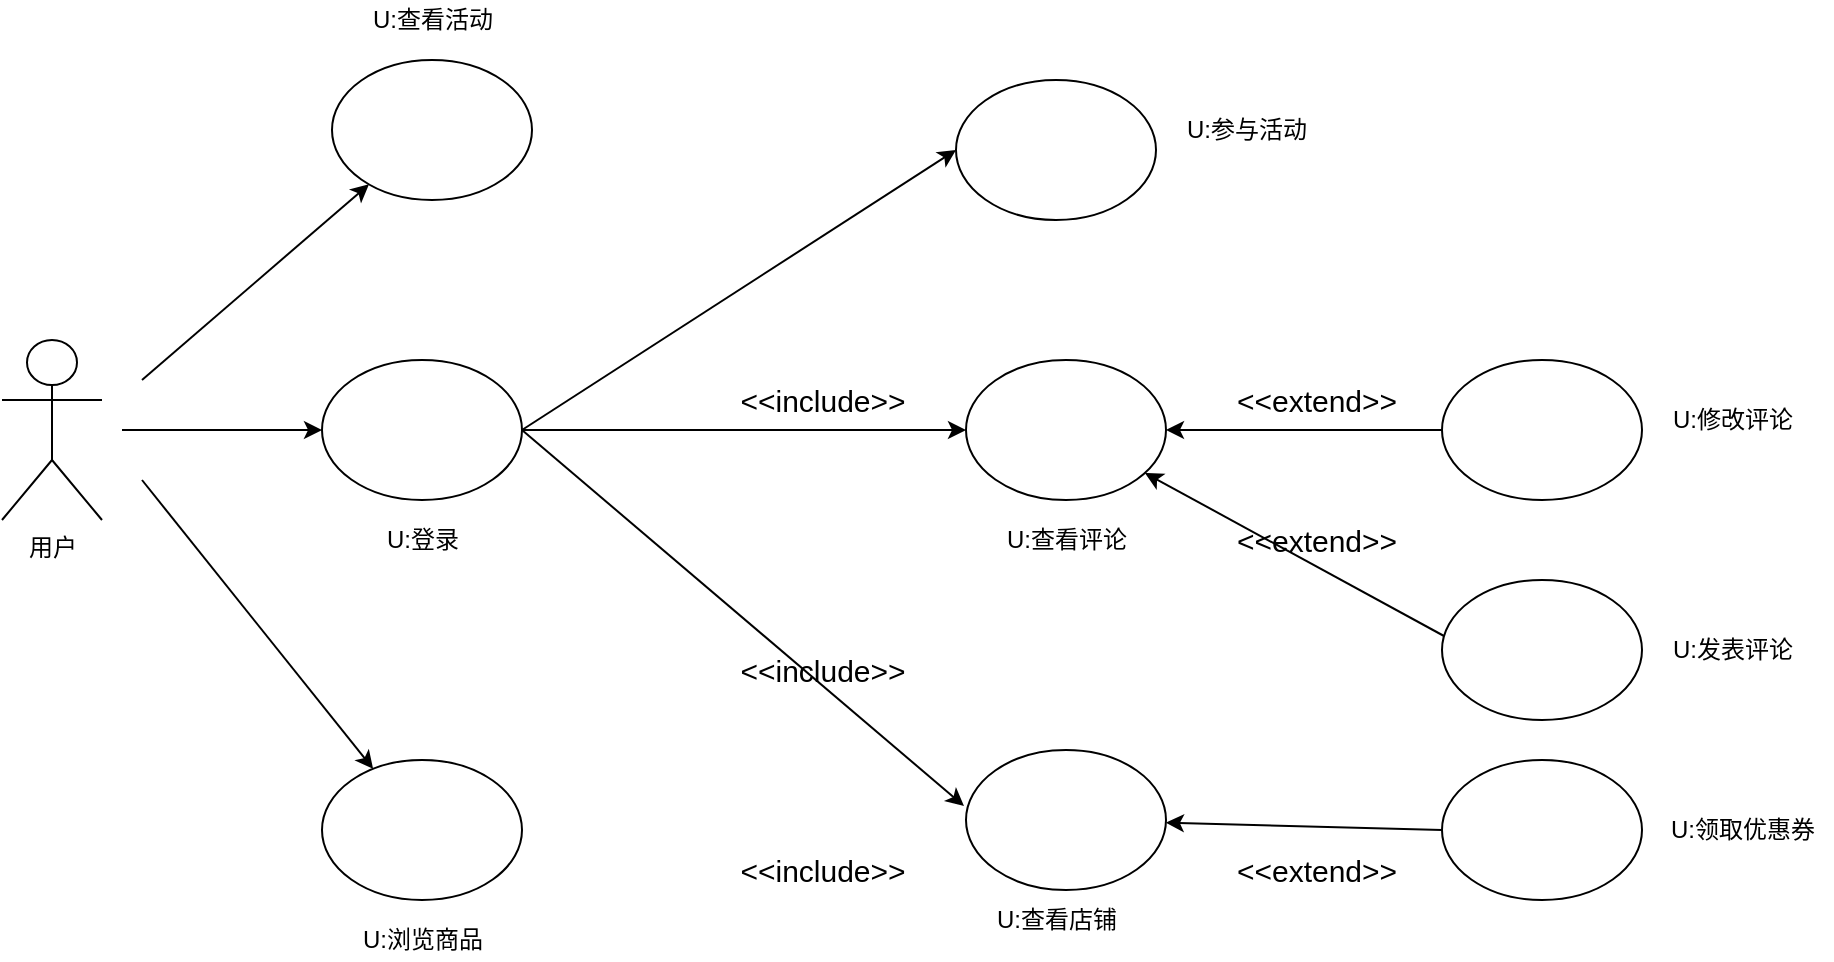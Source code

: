 <mxfile version="13.10.0" type="github">
  <diagram id="yHeF4_bzrxLTXPKwY5sZ" name="Page-1">
    <mxGraphModel dx="2203" dy="754" grid="1" gridSize="10" guides="1" tooltips="1" connect="1" arrows="1" fold="1" page="1" pageScale="1" pageWidth="827" pageHeight="1169" math="0" shadow="0">
      <root>
        <mxCell id="0" />
        <mxCell id="1" parent="0" />
        <mxCell id="8tCWAQmAQTB_diqJKxat-3" value="用户" style="shape=umlActor;verticalLabelPosition=bottom;verticalAlign=top;html=1;outlineConnect=0;" parent="1" vertex="1">
          <mxGeometry x="-800" y="320" width="50" height="90" as="geometry" />
        </mxCell>
        <mxCell id="_Clz8MUd7i8ZwyRCdDxm-2" style="edgeStyle=orthogonalEdgeStyle;rounded=0;orthogonalLoop=1;jettySize=auto;html=1;endArrow=none;endFill=0;startArrow=classic;startFill=1;" parent="1" source="8tCWAQmAQTB_diqJKxat-13" edge="1">
          <mxGeometry relative="1" as="geometry">
            <mxPoint x="-740" y="365" as="targetPoint" />
          </mxGeometry>
        </mxCell>
        <mxCell id="8tCWAQmAQTB_diqJKxat-13" value="" style="ellipse;whiteSpace=wrap;html=1;" parent="1" vertex="1">
          <mxGeometry x="-640" y="330" width="100" height="70" as="geometry" />
        </mxCell>
        <mxCell id="_Clz8MUd7i8ZwyRCdDxm-8" style="edgeStyle=none;rounded=0;orthogonalLoop=1;jettySize=auto;html=1;startArrow=classic;startFill=1;endArrow=none;endFill=0;" parent="1" source="a20E3AveytMEfijFkvdX-1" edge="1">
          <mxGeometry relative="1" as="geometry">
            <mxPoint x="-730" y="390" as="targetPoint" />
          </mxGeometry>
        </mxCell>
        <mxCell id="_Clz8MUd7i8ZwyRCdDxm-28" style="edgeStyle=none;rounded=0;orthogonalLoop=1;jettySize=auto;html=1;startArrow=classic;startFill=1;endArrow=none;endFill=0;" parent="1" source="8tCWAQmAQTB_diqJKxat-21" edge="1">
          <mxGeometry relative="1" as="geometry">
            <mxPoint x="-540" y="365" as="targetPoint" />
          </mxGeometry>
        </mxCell>
        <mxCell id="_Clz8MUd7i8ZwyRCdDxm-45" style="edgeStyle=none;rounded=0;orthogonalLoop=1;jettySize=auto;html=1;entryX=0;entryY=0.5;entryDx=0;entryDy=0;startArrow=classic;startFill=1;endArrow=none;endFill=0;" parent="1" source="8tCWAQmAQTB_diqJKxat-21" target="8tCWAQmAQTB_diqJKxat-25" edge="1">
          <mxGeometry relative="1" as="geometry" />
        </mxCell>
        <mxCell id="_Clz8MUd7i8ZwyRCdDxm-46" style="edgeStyle=none;rounded=0;orthogonalLoop=1;jettySize=auto;html=1;entryX=0.01;entryY=0.4;entryDx=0;entryDy=0;entryPerimeter=0;startArrow=classic;startFill=1;endArrow=none;endFill=0;" parent="1" source="8tCWAQmAQTB_diqJKxat-21" target="_Clz8MUd7i8ZwyRCdDxm-40" edge="1">
          <mxGeometry relative="1" as="geometry" />
        </mxCell>
        <mxCell id="8tCWAQmAQTB_diqJKxat-21" value="" style="ellipse;whiteSpace=wrap;html=1;" parent="1" vertex="1">
          <mxGeometry x="-318" y="330" width="100" height="70" as="geometry" />
        </mxCell>
        <mxCell id="8tCWAQmAQTB_diqJKxat-22" value="" style="ellipse;whiteSpace=wrap;html=1;" parent="1" vertex="1">
          <mxGeometry x="-80" y="530" width="100" height="70" as="geometry" />
        </mxCell>
        <mxCell id="8tCWAQmAQTB_diqJKxat-25" value="" style="ellipse;whiteSpace=wrap;html=1;" parent="1" vertex="1">
          <mxGeometry x="-80" y="330" width="100" height="70" as="geometry" />
        </mxCell>
        <mxCell id="d_4f9FTK0BvBkenBgBJO-109" value="&lt;span&gt;U:登录&lt;/span&gt;" style="text;html=1;align=center;verticalAlign=middle;resizable=0;points=[];autosize=1;" parent="1" vertex="1">
          <mxGeometry x="-615" y="410" width="50" height="20" as="geometry" />
        </mxCell>
        <mxCell id="d_4f9FTK0BvBkenBgBJO-110" value="&lt;span&gt;U:&lt;/span&gt;&lt;span&gt;修改评论&lt;/span&gt;" style="text;html=1;align=center;verticalAlign=middle;resizable=0;points=[];autosize=1;" parent="1" vertex="1">
          <mxGeometry x="25" y="350" width="80" height="20" as="geometry" />
        </mxCell>
        <mxCell id="d_4f9FTK0BvBkenBgBJO-112" value="&lt;span&gt;U:查看&lt;/span&gt;&lt;span&gt;评论&lt;/span&gt;" style="text;html=1;align=center;verticalAlign=middle;resizable=0;points=[];autosize=1;" parent="1" vertex="1">
          <mxGeometry x="-308" y="410" width="80" height="20" as="geometry" />
        </mxCell>
        <mxCell id="d_4f9FTK0BvBkenBgBJO-117" value="&lt;span&gt;U:&lt;/span&gt;&lt;span&gt;领取优惠券&lt;/span&gt;" style="text;html=1;align=center;verticalAlign=middle;resizable=0;points=[];autosize=1;" parent="1" vertex="1">
          <mxGeometry x="25" y="555" width="90" height="20" as="geometry" />
        </mxCell>
        <mxCell id="_Clz8MUd7i8ZwyRCdDxm-50" style="edgeStyle=none;rounded=0;orthogonalLoop=1;jettySize=auto;html=1;entryX=1;entryY=0.5;entryDx=0;entryDy=0;startArrow=classic;startFill=1;endArrow=none;endFill=0;exitX=-0.01;exitY=0.4;exitDx=0;exitDy=0;exitPerimeter=0;" parent="1" source="_Clz8MUd7i8ZwyRCdDxm-25" target="8tCWAQmAQTB_diqJKxat-13" edge="1">
          <mxGeometry relative="1" as="geometry" />
        </mxCell>
        <mxCell id="_Clz8MUd7i8ZwyRCdDxm-53" style="edgeStyle=none;rounded=0;orthogonalLoop=1;jettySize=auto;html=1;entryX=0;entryY=0.5;entryDx=0;entryDy=0;startArrow=classic;startFill=1;endArrow=none;endFill=0;" parent="1" source="_Clz8MUd7i8ZwyRCdDxm-25" target="8tCWAQmAQTB_diqJKxat-22" edge="1">
          <mxGeometry relative="1" as="geometry" />
        </mxCell>
        <mxCell id="_Clz8MUd7i8ZwyRCdDxm-25" value="" style="ellipse;whiteSpace=wrap;html=1;" parent="1" vertex="1">
          <mxGeometry x="-318" y="525" width="100" height="70" as="geometry" />
        </mxCell>
        <mxCell id="_Clz8MUd7i8ZwyRCdDxm-29" value="&lt;font style=&quot;font-size: 15px&quot;&gt;&amp;lt;&amp;lt;include&amp;gt;&amp;gt;&lt;/font&gt;" style="text;html=1;align=center;verticalAlign=middle;resizable=0;points=[];autosize=1;" parent="1" vertex="1">
          <mxGeometry x="-440" y="575" width="100" height="20" as="geometry" />
        </mxCell>
        <mxCell id="_Clz8MUd7i8ZwyRCdDxm-35" value="&lt;span&gt;U:&lt;/span&gt;&lt;span&gt;查看店铺&lt;/span&gt;" style="text;html=1;align=center;verticalAlign=middle;resizable=0;points=[];autosize=1;" parent="1" vertex="1">
          <mxGeometry x="-313" y="600" width="80" height="20" as="geometry" />
        </mxCell>
        <mxCell id="_Clz8MUd7i8ZwyRCdDxm-40" value="" style="ellipse;whiteSpace=wrap;html=1;" parent="1" vertex="1">
          <mxGeometry x="-80" y="440" width="100" height="70" as="geometry" />
        </mxCell>
        <mxCell id="_Clz8MUd7i8ZwyRCdDxm-41" value="&lt;span&gt;U:发表&lt;/span&gt;&lt;span&gt;评论&lt;/span&gt;" style="text;html=1;align=center;verticalAlign=middle;resizable=0;points=[];autosize=1;" parent="1" vertex="1">
          <mxGeometry x="25" y="465" width="80" height="20" as="geometry" />
        </mxCell>
        <mxCell id="_Clz8MUd7i8ZwyRCdDxm-47" value="&lt;font style=&quot;font-size: 15px&quot;&gt;&amp;lt;&amp;lt;extend&amp;gt;&amp;gt;&lt;/font&gt;" style="text;html=1;align=center;verticalAlign=middle;resizable=0;points=[];autosize=1;" parent="1" vertex="1">
          <mxGeometry x="-193" y="340" width="100" height="20" as="geometry" />
        </mxCell>
        <mxCell id="_Clz8MUd7i8ZwyRCdDxm-48" value="&lt;font style=&quot;font-size: 15px&quot;&gt;&amp;lt;&amp;lt;extend&amp;gt;&amp;gt;&lt;/font&gt;" style="text;html=1;align=center;verticalAlign=middle;resizable=0;points=[];autosize=1;" parent="1" vertex="1">
          <mxGeometry x="-193" y="410" width="100" height="20" as="geometry" />
        </mxCell>
        <mxCell id="_Clz8MUd7i8ZwyRCdDxm-51" value="&lt;font style=&quot;font-size: 15px&quot;&gt;&amp;lt;&amp;lt;include&amp;gt;&amp;gt;&lt;/font&gt;" style="text;html=1;align=center;verticalAlign=middle;resizable=0;points=[];autosize=1;" parent="1" vertex="1">
          <mxGeometry x="-440" y="475" width="100" height="20" as="geometry" />
        </mxCell>
        <mxCell id="_Clz8MUd7i8ZwyRCdDxm-54" value="&lt;font style=&quot;font-size: 15px&quot;&gt;&amp;lt;&amp;lt;extend&amp;gt;&amp;gt;&lt;/font&gt;" style="text;html=1;align=center;verticalAlign=middle;resizable=0;points=[];autosize=1;" parent="1" vertex="1">
          <mxGeometry x="-193" y="575" width="100" height="20" as="geometry" />
        </mxCell>
        <mxCell id="_Clz8MUd7i8ZwyRCdDxm-59" style="rounded=0;orthogonalLoop=1;jettySize=auto;html=1;startArrow=classic;startFill=1;endArrow=none;endFill=0;" parent="1" source="_Clz8MUd7i8ZwyRCdDxm-57" edge="1">
          <mxGeometry relative="1" as="geometry">
            <mxPoint x="-730" y="340" as="targetPoint" />
          </mxGeometry>
        </mxCell>
        <mxCell id="_Clz8MUd7i8ZwyRCdDxm-63" style="edgeStyle=none;rounded=0;orthogonalLoop=1;jettySize=auto;html=1;entryX=0;entryY=0.5;entryDx=0;entryDy=0;startArrow=none;startFill=0;endArrow=classic;endFill=1;exitX=1;exitY=0.5;exitDx=0;exitDy=0;" parent="1" source="8tCWAQmAQTB_diqJKxat-13" target="_Clz8MUd7i8ZwyRCdDxm-61" edge="1">
          <mxGeometry relative="1" as="geometry">
            <mxPoint x="-550" y="410" as="sourcePoint" />
          </mxGeometry>
        </mxCell>
        <mxCell id="_Clz8MUd7i8ZwyRCdDxm-57" value="" style="ellipse;whiteSpace=wrap;html=1;" parent="1" vertex="1">
          <mxGeometry x="-635" y="180" width="100" height="70" as="geometry" />
        </mxCell>
        <mxCell id="_Clz8MUd7i8ZwyRCdDxm-58" value="&lt;span&gt;U:&lt;/span&gt;&lt;span&gt;查看活动&lt;/span&gt;" style="text;html=1;align=center;verticalAlign=middle;resizable=0;points=[];autosize=1;" parent="1" vertex="1">
          <mxGeometry x="-625" y="150" width="80" height="20" as="geometry" />
        </mxCell>
        <mxCell id="_Clz8MUd7i8ZwyRCdDxm-61" value="" style="ellipse;whiteSpace=wrap;html=1;" parent="1" vertex="1">
          <mxGeometry x="-323" y="190" width="100" height="70" as="geometry" />
        </mxCell>
        <mxCell id="_Clz8MUd7i8ZwyRCdDxm-64" value="&lt;span&gt;U:参与&lt;/span&gt;&lt;span&gt;活动&lt;/span&gt;" style="text;html=1;align=center;verticalAlign=middle;resizable=0;points=[];autosize=1;" parent="1" vertex="1">
          <mxGeometry x="-218" y="205" width="80" height="20" as="geometry" />
        </mxCell>
        <mxCell id="a20E3AveytMEfijFkvdX-1" value="" style="ellipse;whiteSpace=wrap;html=1;" parent="1" vertex="1">
          <mxGeometry x="-640" y="530" width="100" height="70" as="geometry" />
        </mxCell>
        <mxCell id="a20E3AveytMEfijFkvdX-2" value="&lt;span&gt;U:&lt;/span&gt;&lt;span&gt;浏览商品&lt;/span&gt;" style="text;html=1;align=center;verticalAlign=middle;resizable=0;points=[];autosize=1;" parent="1" vertex="1">
          <mxGeometry x="-630" y="610" width="80" height="20" as="geometry" />
        </mxCell>
        <mxCell id="a20E3AveytMEfijFkvdX-4" value="&lt;font style=&quot;font-size: 15px&quot;&gt;&amp;lt;&amp;lt;include&amp;gt;&amp;gt;&lt;/font&gt;" style="text;html=1;align=center;verticalAlign=middle;resizable=0;points=[];autosize=1;" parent="1" vertex="1">
          <mxGeometry x="-440" y="340" width="100" height="20" as="geometry" />
        </mxCell>
      </root>
    </mxGraphModel>
  </diagram>
</mxfile>
